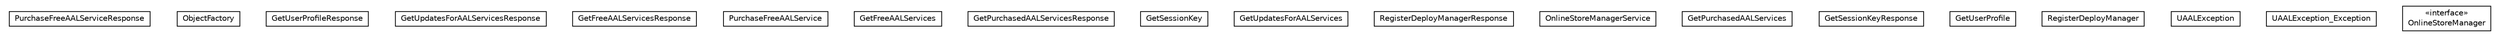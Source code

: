 #!/usr/local/bin/dot
#
# Class diagram 
# Generated by UMLGraph version R5_6-24-gf6e263 (http://www.umlgraph.org/)
#

digraph G {
	edge [fontname="Helvetica",fontsize=10,labelfontname="Helvetica",labelfontsize=10];
	node [fontname="Helvetica",fontsize=10,shape=plaintext];
	nodesep=0.25;
	ranksep=0.5;
	// org.universAAL.commerce.ustore.tools.PurchaseFreeAALServiceResponse
	c1454678 [label=<<table title="org.universAAL.commerce.ustore.tools.PurchaseFreeAALServiceResponse" border="0" cellborder="1" cellspacing="0" cellpadding="2" port="p" href="./PurchaseFreeAALServiceResponse.html">
		<tr><td><table border="0" cellspacing="0" cellpadding="1">
<tr><td align="center" balign="center"> PurchaseFreeAALServiceResponse </td></tr>
		</table></td></tr>
		</table>>, URL="./PurchaseFreeAALServiceResponse.html", fontname="Helvetica", fontcolor="black", fontsize=10.0];
	// org.universAAL.commerce.ustore.tools.ObjectFactory
	c1454679 [label=<<table title="org.universAAL.commerce.ustore.tools.ObjectFactory" border="0" cellborder="1" cellspacing="0" cellpadding="2" port="p" href="./ObjectFactory.html">
		<tr><td><table border="0" cellspacing="0" cellpadding="1">
<tr><td align="center" balign="center"> ObjectFactory </td></tr>
		</table></td></tr>
		</table>>, URL="./ObjectFactory.html", fontname="Helvetica", fontcolor="black", fontsize=10.0];
	// org.universAAL.commerce.ustore.tools.GetUserProfileResponse
	c1454680 [label=<<table title="org.universAAL.commerce.ustore.tools.GetUserProfileResponse" border="0" cellborder="1" cellspacing="0" cellpadding="2" port="p" href="./GetUserProfileResponse.html">
		<tr><td><table border="0" cellspacing="0" cellpadding="1">
<tr><td align="center" balign="center"> GetUserProfileResponse </td></tr>
		</table></td></tr>
		</table>>, URL="./GetUserProfileResponse.html", fontname="Helvetica", fontcolor="black", fontsize=10.0];
	// org.universAAL.commerce.ustore.tools.GetUpdatesForAALServicesResponse
	c1454681 [label=<<table title="org.universAAL.commerce.ustore.tools.GetUpdatesForAALServicesResponse" border="0" cellborder="1" cellspacing="0" cellpadding="2" port="p" href="./GetUpdatesForAALServicesResponse.html">
		<tr><td><table border="0" cellspacing="0" cellpadding="1">
<tr><td align="center" balign="center"> GetUpdatesForAALServicesResponse </td></tr>
		</table></td></tr>
		</table>>, URL="./GetUpdatesForAALServicesResponse.html", fontname="Helvetica", fontcolor="black", fontsize=10.0];
	// org.universAAL.commerce.ustore.tools.GetFreeAALServicesResponse
	c1454682 [label=<<table title="org.universAAL.commerce.ustore.tools.GetFreeAALServicesResponse" border="0" cellborder="1" cellspacing="0" cellpadding="2" port="p" href="./GetFreeAALServicesResponse.html">
		<tr><td><table border="0" cellspacing="0" cellpadding="1">
<tr><td align="center" balign="center"> GetFreeAALServicesResponse </td></tr>
		</table></td></tr>
		</table>>, URL="./GetFreeAALServicesResponse.html", fontname="Helvetica", fontcolor="black", fontsize=10.0];
	// org.universAAL.commerce.ustore.tools.PurchaseFreeAALService
	c1454683 [label=<<table title="org.universAAL.commerce.ustore.tools.PurchaseFreeAALService" border="0" cellborder="1" cellspacing="0" cellpadding="2" port="p" href="./PurchaseFreeAALService.html">
		<tr><td><table border="0" cellspacing="0" cellpadding="1">
<tr><td align="center" balign="center"> PurchaseFreeAALService </td></tr>
		</table></td></tr>
		</table>>, URL="./PurchaseFreeAALService.html", fontname="Helvetica", fontcolor="black", fontsize=10.0];
	// org.universAAL.commerce.ustore.tools.GetFreeAALServices
	c1454684 [label=<<table title="org.universAAL.commerce.ustore.tools.GetFreeAALServices" border="0" cellborder="1" cellspacing="0" cellpadding="2" port="p" href="./GetFreeAALServices.html">
		<tr><td><table border="0" cellspacing="0" cellpadding="1">
<tr><td align="center" balign="center"> GetFreeAALServices </td></tr>
		</table></td></tr>
		</table>>, URL="./GetFreeAALServices.html", fontname="Helvetica", fontcolor="black", fontsize=10.0];
	// org.universAAL.commerce.ustore.tools.GetPurchasedAALServicesResponse
	c1454685 [label=<<table title="org.universAAL.commerce.ustore.tools.GetPurchasedAALServicesResponse" border="0" cellborder="1" cellspacing="0" cellpadding="2" port="p" href="./GetPurchasedAALServicesResponse.html">
		<tr><td><table border="0" cellspacing="0" cellpadding="1">
<tr><td align="center" balign="center"> GetPurchasedAALServicesResponse </td></tr>
		</table></td></tr>
		</table>>, URL="./GetPurchasedAALServicesResponse.html", fontname="Helvetica", fontcolor="black", fontsize=10.0];
	// org.universAAL.commerce.ustore.tools.GetSessionKey
	c1454686 [label=<<table title="org.universAAL.commerce.ustore.tools.GetSessionKey" border="0" cellborder="1" cellspacing="0" cellpadding="2" port="p" href="./GetSessionKey.html">
		<tr><td><table border="0" cellspacing="0" cellpadding="1">
<tr><td align="center" balign="center"> GetSessionKey </td></tr>
		</table></td></tr>
		</table>>, URL="./GetSessionKey.html", fontname="Helvetica", fontcolor="black", fontsize=10.0];
	// org.universAAL.commerce.ustore.tools.GetUpdatesForAALServices
	c1454687 [label=<<table title="org.universAAL.commerce.ustore.tools.GetUpdatesForAALServices" border="0" cellborder="1" cellspacing="0" cellpadding="2" port="p" href="./GetUpdatesForAALServices.html">
		<tr><td><table border="0" cellspacing="0" cellpadding="1">
<tr><td align="center" balign="center"> GetUpdatesForAALServices </td></tr>
		</table></td></tr>
		</table>>, URL="./GetUpdatesForAALServices.html", fontname="Helvetica", fontcolor="black", fontsize=10.0];
	// org.universAAL.commerce.ustore.tools.RegisterDeployManagerResponse
	c1454688 [label=<<table title="org.universAAL.commerce.ustore.tools.RegisterDeployManagerResponse" border="0" cellborder="1" cellspacing="0" cellpadding="2" port="p" href="./RegisterDeployManagerResponse.html">
		<tr><td><table border="0" cellspacing="0" cellpadding="1">
<tr><td align="center" balign="center"> RegisterDeployManagerResponse </td></tr>
		</table></td></tr>
		</table>>, URL="./RegisterDeployManagerResponse.html", fontname="Helvetica", fontcolor="black", fontsize=10.0];
	// org.universAAL.commerce.ustore.tools.OnlineStoreManagerService
	c1454689 [label=<<table title="org.universAAL.commerce.ustore.tools.OnlineStoreManagerService" border="0" cellborder="1" cellspacing="0" cellpadding="2" port="p" href="./OnlineStoreManagerService.html">
		<tr><td><table border="0" cellspacing="0" cellpadding="1">
<tr><td align="center" balign="center"> OnlineStoreManagerService </td></tr>
		</table></td></tr>
		</table>>, URL="./OnlineStoreManagerService.html", fontname="Helvetica", fontcolor="black", fontsize=10.0];
	// org.universAAL.commerce.ustore.tools.GetPurchasedAALServices
	c1454690 [label=<<table title="org.universAAL.commerce.ustore.tools.GetPurchasedAALServices" border="0" cellborder="1" cellspacing="0" cellpadding="2" port="p" href="./GetPurchasedAALServices.html">
		<tr><td><table border="0" cellspacing="0" cellpadding="1">
<tr><td align="center" balign="center"> GetPurchasedAALServices </td></tr>
		</table></td></tr>
		</table>>, URL="./GetPurchasedAALServices.html", fontname="Helvetica", fontcolor="black", fontsize=10.0];
	// org.universAAL.commerce.ustore.tools.GetSessionKeyResponse
	c1454691 [label=<<table title="org.universAAL.commerce.ustore.tools.GetSessionKeyResponse" border="0" cellborder="1" cellspacing="0" cellpadding="2" port="p" href="./GetSessionKeyResponse.html">
		<tr><td><table border="0" cellspacing="0" cellpadding="1">
<tr><td align="center" balign="center"> GetSessionKeyResponse </td></tr>
		</table></td></tr>
		</table>>, URL="./GetSessionKeyResponse.html", fontname="Helvetica", fontcolor="black", fontsize=10.0];
	// org.universAAL.commerce.ustore.tools.GetUserProfile
	c1454692 [label=<<table title="org.universAAL.commerce.ustore.tools.GetUserProfile" border="0" cellborder="1" cellspacing="0" cellpadding="2" port="p" href="./GetUserProfile.html">
		<tr><td><table border="0" cellspacing="0" cellpadding="1">
<tr><td align="center" balign="center"> GetUserProfile </td></tr>
		</table></td></tr>
		</table>>, URL="./GetUserProfile.html", fontname="Helvetica", fontcolor="black", fontsize=10.0];
	// org.universAAL.commerce.ustore.tools.RegisterDeployManager
	c1454693 [label=<<table title="org.universAAL.commerce.ustore.tools.RegisterDeployManager" border="0" cellborder="1" cellspacing="0" cellpadding="2" port="p" href="./RegisterDeployManager.html">
		<tr><td><table border="0" cellspacing="0" cellpadding="1">
<tr><td align="center" balign="center"> RegisterDeployManager </td></tr>
		</table></td></tr>
		</table>>, URL="./RegisterDeployManager.html", fontname="Helvetica", fontcolor="black", fontsize=10.0];
	// org.universAAL.commerce.ustore.tools.UAALException
	c1454694 [label=<<table title="org.universAAL.commerce.ustore.tools.UAALException" border="0" cellborder="1" cellspacing="0" cellpadding="2" port="p" href="./UAALException.html">
		<tr><td><table border="0" cellspacing="0" cellpadding="1">
<tr><td align="center" balign="center"> UAALException </td></tr>
		</table></td></tr>
		</table>>, URL="./UAALException.html", fontname="Helvetica", fontcolor="black", fontsize=10.0];
	// org.universAAL.commerce.ustore.tools.UAALException_Exception
	c1454695 [label=<<table title="org.universAAL.commerce.ustore.tools.UAALException_Exception" border="0" cellborder="1" cellspacing="0" cellpadding="2" port="p" href="./UAALException_Exception.html">
		<tr><td><table border="0" cellspacing="0" cellpadding="1">
<tr><td align="center" balign="center"> UAALException_Exception </td></tr>
		</table></td></tr>
		</table>>, URL="./UAALException_Exception.html", fontname="Helvetica", fontcolor="black", fontsize=10.0];
	// org.universAAL.commerce.ustore.tools.OnlineStoreManager
	c1454696 [label=<<table title="org.universAAL.commerce.ustore.tools.OnlineStoreManager" border="0" cellborder="1" cellspacing="0" cellpadding="2" port="p" href="./OnlineStoreManager.html">
		<tr><td><table border="0" cellspacing="0" cellpadding="1">
<tr><td align="center" balign="center"> &#171;interface&#187; </td></tr>
<tr><td align="center" balign="center"> OnlineStoreManager </td></tr>
		</table></td></tr>
		</table>>, URL="./OnlineStoreManager.html", fontname="Helvetica", fontcolor="black", fontsize=10.0];
}

